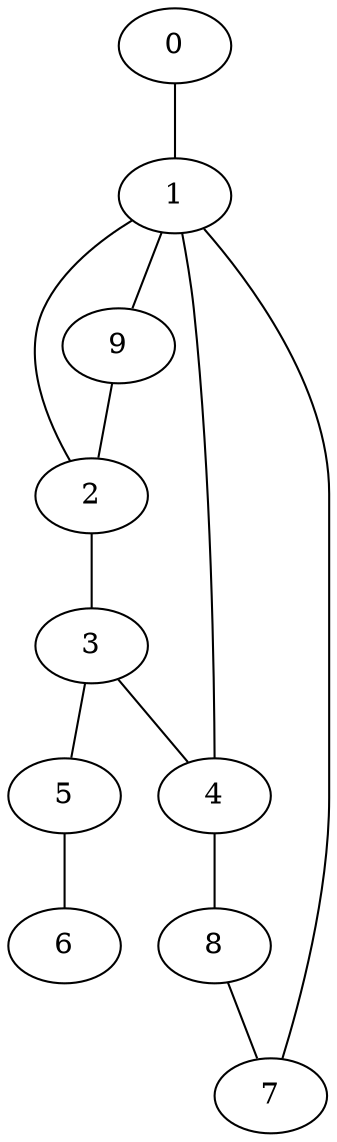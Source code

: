 graph fsm {
0 -- 1;
1 -- 2;
1 -- 9;
2 -- 3;
3 -- 5;
3 -- 4;
4 -- 1;
4 -- 8;
5 -- 6;
7 -- 1;
8 -- 7;
9 -- 2;
}
